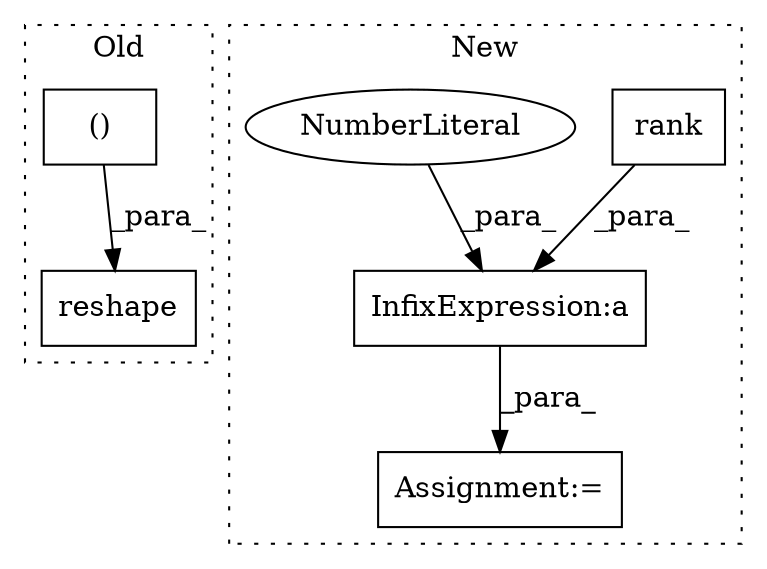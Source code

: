 digraph G {
subgraph cluster0 {
1 [label="()" a="106" s="2280" l="16" shape="box"];
5 [label="reshape" a="32" s="2260,2296" l="8,2" shape="box"];
label = "Old";
style="dotted";
}
subgraph cluster1 {
2 [label="rank" a="32" s="2406,2412" l="5,1" shape="box"];
3 [label="InfixExpression:a" a="27" s="2413" l="3" shape="box"];
4 [label="NumberLiteral" a="34" s="2416" l="1" shape="ellipse"];
6 [label="Assignment:=" a="7" s="2347" l="1" shape="box"];
label = "New";
style="dotted";
}
1 -> 5 [label="_para_"];
2 -> 3 [label="_para_"];
3 -> 6 [label="_para_"];
4 -> 3 [label="_para_"];
}